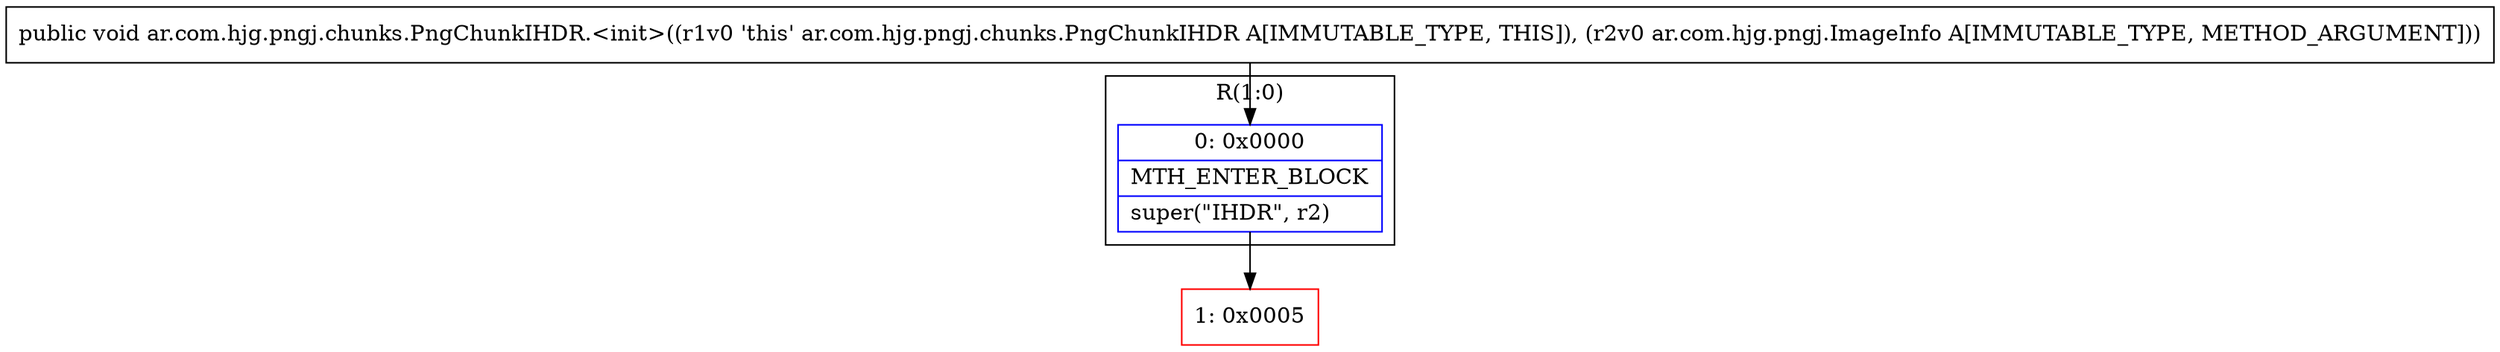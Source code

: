 digraph "CFG forar.com.hjg.pngj.chunks.PngChunkIHDR.\<init\>(Lar\/com\/hjg\/pngj\/ImageInfo;)V" {
subgraph cluster_Region_255453534 {
label = "R(1:0)";
node [shape=record,color=blue];
Node_0 [shape=record,label="{0\:\ 0x0000|MTH_ENTER_BLOCK\l|super(\"IHDR\", r2)\l}"];
}
Node_1 [shape=record,color=red,label="{1\:\ 0x0005}"];
MethodNode[shape=record,label="{public void ar.com.hjg.pngj.chunks.PngChunkIHDR.\<init\>((r1v0 'this' ar.com.hjg.pngj.chunks.PngChunkIHDR A[IMMUTABLE_TYPE, THIS]), (r2v0 ar.com.hjg.pngj.ImageInfo A[IMMUTABLE_TYPE, METHOD_ARGUMENT])) }"];
MethodNode -> Node_0;
Node_0 -> Node_1;
}

